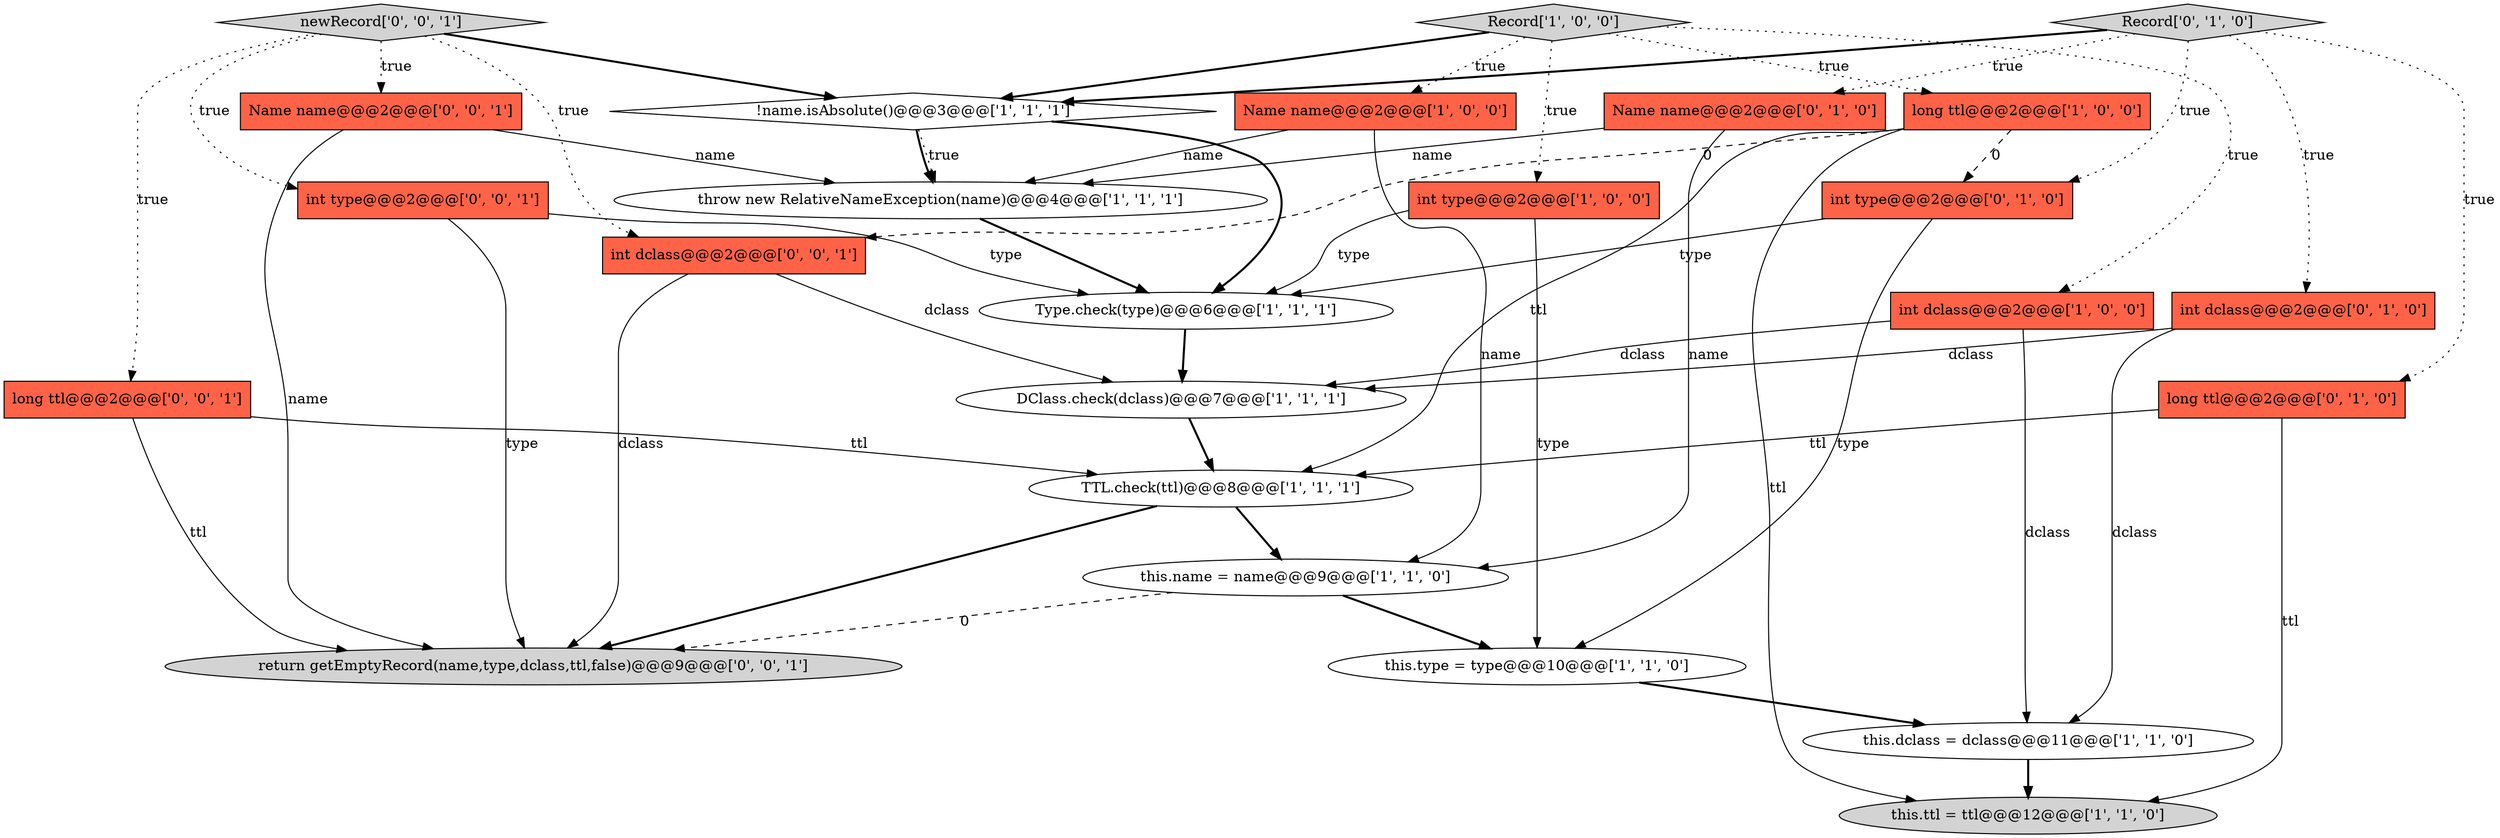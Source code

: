 digraph {
6 [style = filled, label = "DClass.check(dclass)@@@7@@@['1', '1', '1']", fillcolor = white, shape = ellipse image = "AAA0AAABBB1BBB"];
7 [style = filled, label = "this.name = name@@@9@@@['1', '1', '0']", fillcolor = white, shape = ellipse image = "AAA0AAABBB1BBB"];
2 [style = filled, label = "Type.check(type)@@@6@@@['1', '1', '1']", fillcolor = white, shape = ellipse image = "AAA0AAABBB1BBB"];
22 [style = filled, label = "long ttl@@@2@@@['0', '0', '1']", fillcolor = tomato, shape = box image = "AAA0AAABBB3BBB"];
1 [style = filled, label = "this.ttl = ttl@@@12@@@['1', '1', '0']", fillcolor = lightgray, shape = ellipse image = "AAA0AAABBB1BBB"];
15 [style = filled, label = "long ttl@@@2@@@['0', '1', '0']", fillcolor = tomato, shape = box image = "AAA0AAABBB2BBB"];
12 [style = filled, label = "Record['1', '0', '0']", fillcolor = lightgray, shape = diamond image = "AAA0AAABBB1BBB"];
20 [style = filled, label = "Name name@@@2@@@['0', '0', '1']", fillcolor = tomato, shape = box image = "AAA0AAABBB3BBB"];
0 [style = filled, label = "int type@@@2@@@['1', '0', '0']", fillcolor = tomato, shape = box image = "AAA0AAABBB1BBB"];
21 [style = filled, label = "return getEmptyRecord(name,type,dclass,ttl,false)@@@9@@@['0', '0', '1']", fillcolor = lightgray, shape = ellipse image = "AAA0AAABBB3BBB"];
18 [style = filled, label = "int type@@@2@@@['0', '1', '0']", fillcolor = tomato, shape = box image = "AAA1AAABBB2BBB"];
11 [style = filled, label = "long ttl@@@2@@@['1', '0', '0']", fillcolor = tomato, shape = box image = "AAA1AAABBB1BBB"];
4 [style = filled, label = "Name name@@@2@@@['1', '0', '0']", fillcolor = tomato, shape = box image = "AAA0AAABBB1BBB"];
19 [style = filled, label = "int type@@@2@@@['0', '0', '1']", fillcolor = tomato, shape = box image = "AAA0AAABBB3BBB"];
16 [style = filled, label = "Record['0', '1', '0']", fillcolor = lightgray, shape = diamond image = "AAA0AAABBB2BBB"];
9 [style = filled, label = "int dclass@@@2@@@['1', '0', '0']", fillcolor = tomato, shape = box image = "AAA0AAABBB1BBB"];
24 [style = filled, label = "int dclass@@@2@@@['0', '0', '1']", fillcolor = tomato, shape = box image = "AAA0AAABBB3BBB"];
14 [style = filled, label = "int dclass@@@2@@@['0', '1', '0']", fillcolor = tomato, shape = box image = "AAA0AAABBB2BBB"];
23 [style = filled, label = "newRecord['0', '0', '1']", fillcolor = lightgray, shape = diamond image = "AAA0AAABBB3BBB"];
13 [style = filled, label = "this.type = type@@@10@@@['1', '1', '0']", fillcolor = white, shape = ellipse image = "AAA0AAABBB1BBB"];
3 [style = filled, label = "!name.isAbsolute()@@@3@@@['1', '1', '1']", fillcolor = white, shape = diamond image = "AAA0AAABBB1BBB"];
10 [style = filled, label = "this.dclass = dclass@@@11@@@['1', '1', '0']", fillcolor = white, shape = ellipse image = "AAA0AAABBB1BBB"];
17 [style = filled, label = "Name name@@@2@@@['0', '1', '0']", fillcolor = tomato, shape = box image = "AAA0AAABBB2BBB"];
8 [style = filled, label = "throw new RelativeNameException(name)@@@4@@@['1', '1', '1']", fillcolor = white, shape = ellipse image = "AAA0AAABBB1BBB"];
5 [style = filled, label = "TTL.check(ttl)@@@8@@@['1', '1', '1']", fillcolor = white, shape = ellipse image = "AAA0AAABBB1BBB"];
7->13 [style = bold, label=""];
9->6 [style = solid, label="dclass"];
11->5 [style = solid, label="ttl"];
13->10 [style = bold, label=""];
16->3 [style = bold, label=""];
0->2 [style = solid, label="type"];
22->5 [style = solid, label="ttl"];
14->6 [style = solid, label="dclass"];
7->21 [style = dashed, label="0"];
17->7 [style = solid, label="name"];
15->1 [style = solid, label="ttl"];
23->22 [style = dotted, label="true"];
2->6 [style = bold, label=""];
4->8 [style = solid, label="name"];
17->8 [style = solid, label="name"];
22->21 [style = solid, label="ttl"];
16->17 [style = dotted, label="true"];
16->15 [style = dotted, label="true"];
20->21 [style = solid, label="name"];
20->8 [style = solid, label="name"];
23->3 [style = bold, label=""];
0->13 [style = solid, label="type"];
24->6 [style = solid, label="dclass"];
23->19 [style = dotted, label="true"];
14->10 [style = solid, label="dclass"];
18->13 [style = solid, label="type"];
15->5 [style = solid, label="ttl"];
24->21 [style = solid, label="dclass"];
12->11 [style = dotted, label="true"];
5->21 [style = bold, label=""];
6->5 [style = bold, label=""];
23->20 [style = dotted, label="true"];
3->2 [style = bold, label=""];
8->2 [style = bold, label=""];
11->18 [style = dashed, label="0"];
3->8 [style = bold, label=""];
16->14 [style = dotted, label="true"];
11->24 [style = dashed, label="0"];
12->0 [style = dotted, label="true"];
4->7 [style = solid, label="name"];
11->1 [style = solid, label="ttl"];
5->7 [style = bold, label=""];
12->4 [style = dotted, label="true"];
12->3 [style = bold, label=""];
19->21 [style = solid, label="type"];
9->10 [style = solid, label="dclass"];
3->8 [style = dotted, label="true"];
12->9 [style = dotted, label="true"];
18->2 [style = solid, label="type"];
10->1 [style = bold, label=""];
23->24 [style = dotted, label="true"];
19->2 [style = solid, label="type"];
16->18 [style = dotted, label="true"];
}
